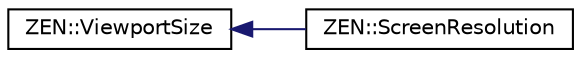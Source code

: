 digraph "Graphical Class Hierarchy"
{
 // LATEX_PDF_SIZE
  edge [fontname="Helvetica",fontsize="10",labelfontname="Helvetica",labelfontsize="10"];
  node [fontname="Helvetica",fontsize="10",shape=record];
  rankdir="LR";
  Node0 [label="ZEN::ViewportSize",height=0.2,width=0.4,color="black", fillcolor="white", style="filled",URL="$structZEN_1_1ViewportSize.html",tooltip=" "];
  Node0 -> Node1 [dir="back",color="midnightblue",fontsize="10",style="solid",fontname="Helvetica"];
  Node1 [label="ZEN::ScreenResolution",height=0.2,width=0.4,color="black", fillcolor="white", style="filled",URL="$structZEN_1_1ScreenResolution.html",tooltip=" "];
}
